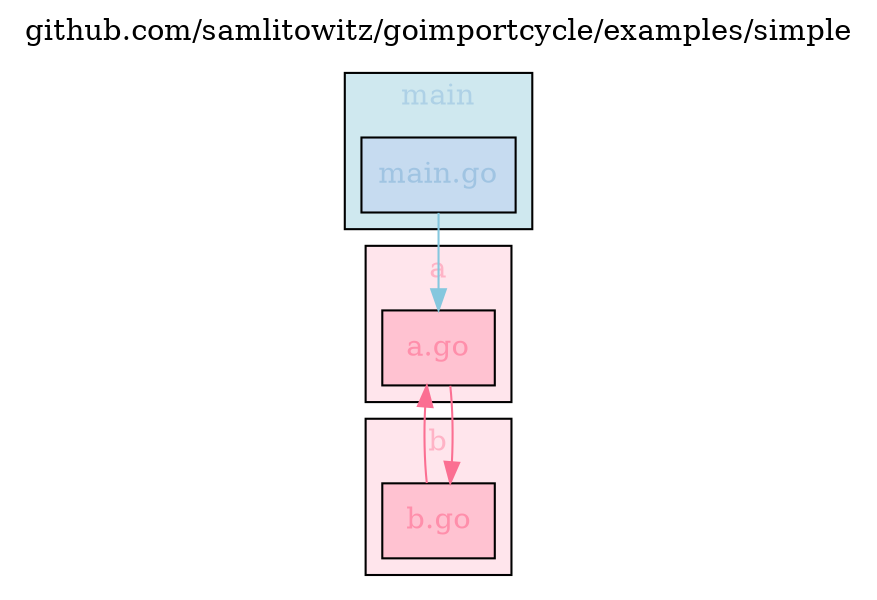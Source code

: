 digraph {
	labelloc="t";
	label="github.com/samlitowitz/goimportcycle/examples/simple";
	rankdir="TB";
	node [shape="rect"];

	subgraph "cluster_pkg_a" {
		label="a";
		style="filled";
		fontcolor="#ffb3c6";
		fillcolor="#ffe5ec";

		"pkg_a_file_a" [label="a.go", style="filled", fontcolor="#ff8fab", fillcolor="#ffc2d1"];
	};

	subgraph "cluster_pkg_b" {
		label="b";
		style="filled";
		fontcolor="#ffb3c6";
		fillcolor="#ffe5ec";

		"pkg_b_file_b" [label="b.go", style="filled", fontcolor="#ff8fab", fillcolor="#ffc2d1"];
	};

	subgraph "cluster_pkg_main" {
		label="main";
		style="filled";
		fontcolor="#aed1e6";
		fillcolor="#cfe8ef";

		"pkg_main_file_main" [label="main.go", style="filled", fontcolor="#a0c4e2", fillcolor="#c6dbf0"];
	};

	"pkg_a_file_a" -> "pkg_b_file_b" [color="#fb6f92"];
	"pkg_b_file_b" -> "pkg_a_file_a" [color="#fb6f92"];
	"pkg_main_file_main" -> "pkg_a_file_a" [color="#85c7de"];
}
